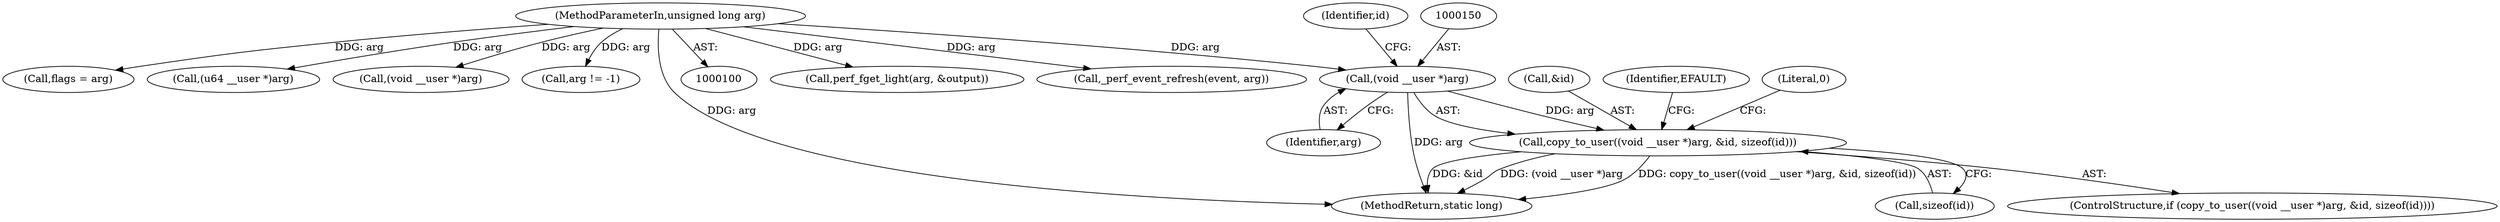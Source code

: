 digraph "0_linux_f63a8daa5812afef4f06c962351687e1ff9ccb2b_9@API" {
"1000148" [label="(Call,copy_to_user((void __user *)arg, &id, sizeof(id)))"];
"1000149" [label="(Call,(void __user *)arg)"];
"1000103" [label="(MethodParameterIn,unsigned long arg)"];
"1000152" [label="(Call,&id)"];
"1000153" [label="(Identifier,id)"];
"1000103" [label="(MethodParameterIn,unsigned long arg)"];
"1000147" [label="(ControlStructure,if (copy_to_user((void __user *)arg, &id, sizeof(id))))"];
"1000174" [label="(Call,perf_fget_light(arg, &output))"];
"1000149" [label="(Call,(void __user *)arg)"];
"1000130" [label="(Call,_perf_event_refresh(event, arg))"];
"1000107" [label="(Call,flags = arg)"];
"1000158" [label="(Identifier,EFAULT)"];
"1000137" [label="(Call,(u64 __user *)arg)"];
"1000209" [label="(Call,(void __user *)arg)"];
"1000165" [label="(Call,arg != -1)"];
"1000148" [label="(Call,copy_to_user((void __user *)arg, &id, sizeof(id)))"];
"1000154" [label="(Call,sizeof(id))"];
"1000229" [label="(MethodReturn,static long)"];
"1000151" [label="(Identifier,arg)"];
"1000160" [label="(Literal,0)"];
"1000148" -> "1000147"  [label="AST: "];
"1000148" -> "1000154"  [label="CFG: "];
"1000149" -> "1000148"  [label="AST: "];
"1000152" -> "1000148"  [label="AST: "];
"1000154" -> "1000148"  [label="AST: "];
"1000158" -> "1000148"  [label="CFG: "];
"1000160" -> "1000148"  [label="CFG: "];
"1000148" -> "1000229"  [label="DDG: &id"];
"1000148" -> "1000229"  [label="DDG: (void __user *)arg"];
"1000148" -> "1000229"  [label="DDG: copy_to_user((void __user *)arg, &id, sizeof(id))"];
"1000149" -> "1000148"  [label="DDG: arg"];
"1000149" -> "1000151"  [label="CFG: "];
"1000150" -> "1000149"  [label="AST: "];
"1000151" -> "1000149"  [label="AST: "];
"1000153" -> "1000149"  [label="CFG: "];
"1000149" -> "1000229"  [label="DDG: arg"];
"1000103" -> "1000149"  [label="DDG: arg"];
"1000103" -> "1000100"  [label="AST: "];
"1000103" -> "1000229"  [label="DDG: arg"];
"1000103" -> "1000107"  [label="DDG: arg"];
"1000103" -> "1000130"  [label="DDG: arg"];
"1000103" -> "1000137"  [label="DDG: arg"];
"1000103" -> "1000165"  [label="DDG: arg"];
"1000103" -> "1000174"  [label="DDG: arg"];
"1000103" -> "1000209"  [label="DDG: arg"];
}
